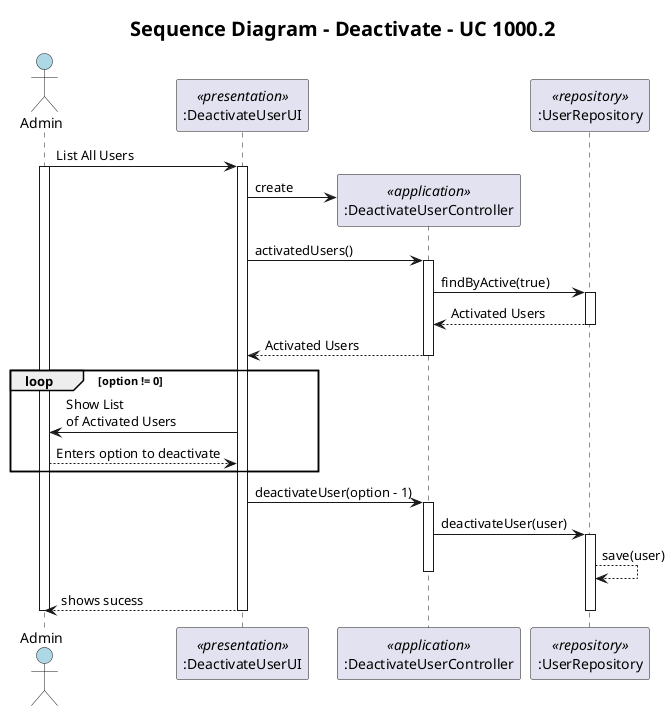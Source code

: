 @startuml

title <size:20>Sequence Diagram - Deactivate - UC 1000.2</size>

skinparam monochrome false
skinparam packageStyle rect
skinparam defaultFontName FG Virgil
skinparam shadowing false

actor Admin as Actor #lightblue
participant ":DeactivateUserUI" as UI <<presentation>>
participant ":DeactivateUserController" as Controller <<application>>
participant ":UserRepository" as Repository <<repository>>

Actor -> UI: List All Users
activate Actor

activate UI
    UI -> Controller**: create


    UI -> Controller: activatedUsers()
    activate Controller
        Controller -> Repository: findByActive(true)


    activate Repository
    Repository-->Controller: Activated Users
    deactivate Repository


            Controller --> UI: Activated Users
     deactivate Controller

     loop option != 0
             UI -> Actor: Show List\nof Activated Users
             Actor --> UI: Enters option to deactivate
         end

    UI -> Controller: deactivateUser(option - 1)

    activate Controller

    Controller -> Repository:deactivateUser(user)
    activate Repository

    Repository --> Repository:save(user)


    deactivate Controller


        UI-->Actor: shows sucess
deactivate Repository
deactivate UI
deactivate Actor
@enduml